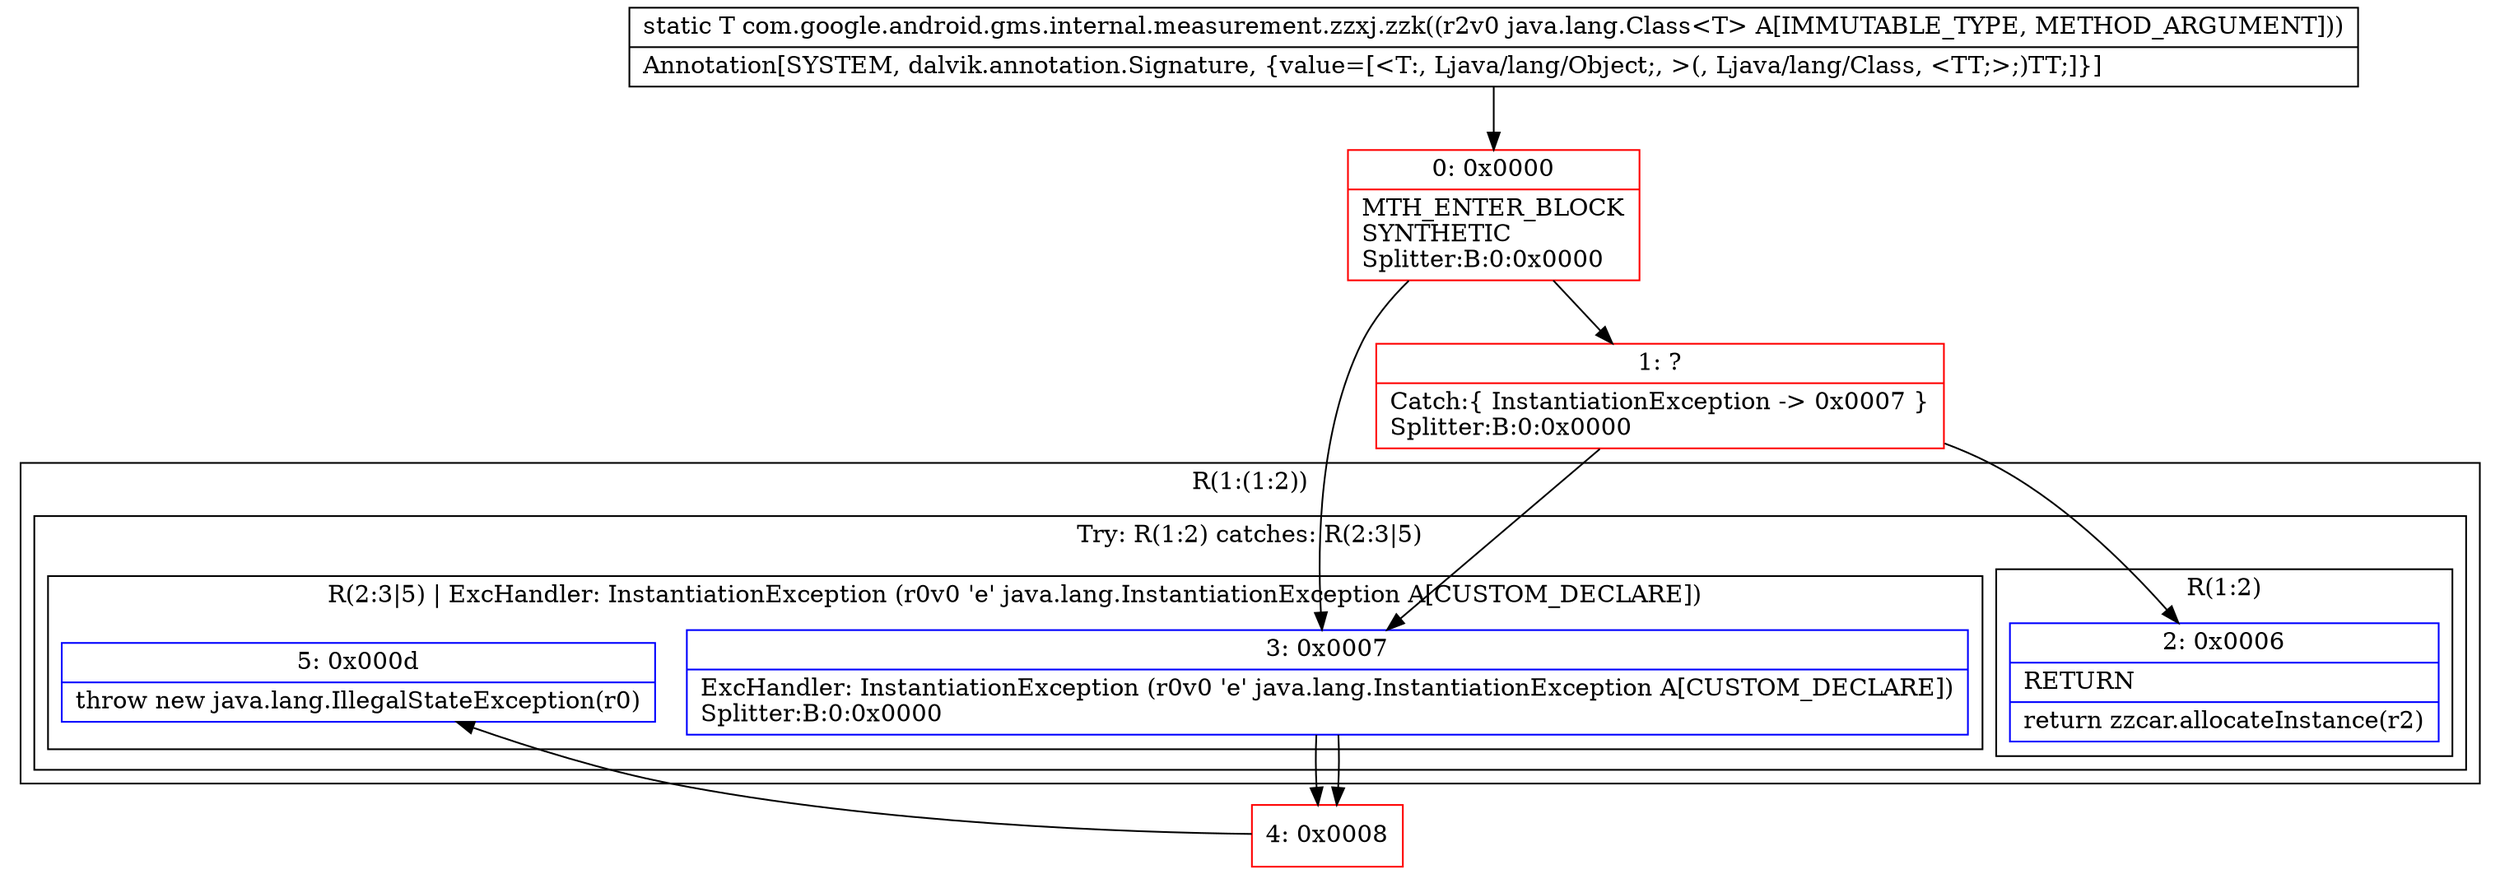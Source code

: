 digraph "CFG forcom.google.android.gms.internal.measurement.zzxj.zzk(Ljava\/lang\/Class;)Ljava\/lang\/Object;" {
subgraph cluster_Region_1164568800 {
label = "R(1:(1:2))";
node [shape=record,color=blue];
subgraph cluster_TryCatchRegion_1865093062 {
label = "Try: R(1:2) catches: R(2:3|5)";
node [shape=record,color=blue];
subgraph cluster_Region_898080136 {
label = "R(1:2)";
node [shape=record,color=blue];
Node_2 [shape=record,label="{2\:\ 0x0006|RETURN\l|return zzcar.allocateInstance(r2)\l}"];
}
subgraph cluster_Region_1965513172 {
label = "R(2:3|5) | ExcHandler: InstantiationException (r0v0 'e' java.lang.InstantiationException A[CUSTOM_DECLARE])\l";
node [shape=record,color=blue];
Node_3 [shape=record,label="{3\:\ 0x0007|ExcHandler: InstantiationException (r0v0 'e' java.lang.InstantiationException A[CUSTOM_DECLARE])\lSplitter:B:0:0x0000\l}"];
Node_5 [shape=record,label="{5\:\ 0x000d|throw new java.lang.IllegalStateException(r0)\l}"];
}
}
}
subgraph cluster_Region_1965513172 {
label = "R(2:3|5) | ExcHandler: InstantiationException (r0v0 'e' java.lang.InstantiationException A[CUSTOM_DECLARE])\l";
node [shape=record,color=blue];
Node_3 [shape=record,label="{3\:\ 0x0007|ExcHandler: InstantiationException (r0v0 'e' java.lang.InstantiationException A[CUSTOM_DECLARE])\lSplitter:B:0:0x0000\l}"];
Node_5 [shape=record,label="{5\:\ 0x000d|throw new java.lang.IllegalStateException(r0)\l}"];
}
Node_0 [shape=record,color=red,label="{0\:\ 0x0000|MTH_ENTER_BLOCK\lSYNTHETIC\lSplitter:B:0:0x0000\l}"];
Node_1 [shape=record,color=red,label="{1\:\ ?|Catch:\{ InstantiationException \-\> 0x0007 \}\lSplitter:B:0:0x0000\l}"];
Node_4 [shape=record,color=red,label="{4\:\ 0x0008}"];
MethodNode[shape=record,label="{static T com.google.android.gms.internal.measurement.zzxj.zzk((r2v0 java.lang.Class\<T\> A[IMMUTABLE_TYPE, METHOD_ARGUMENT]))  | Annotation[SYSTEM, dalvik.annotation.Signature, \{value=[\<T:, Ljava\/lang\/Object;, \>(, Ljava\/lang\/Class, \<TT;\>;)TT;]\}]\l}"];
MethodNode -> Node_0;
Node_3 -> Node_4;
Node_3 -> Node_4;
Node_0 -> Node_1;
Node_0 -> Node_3;
Node_1 -> Node_3;
Node_1 -> Node_2;
Node_4 -> Node_5;
}

